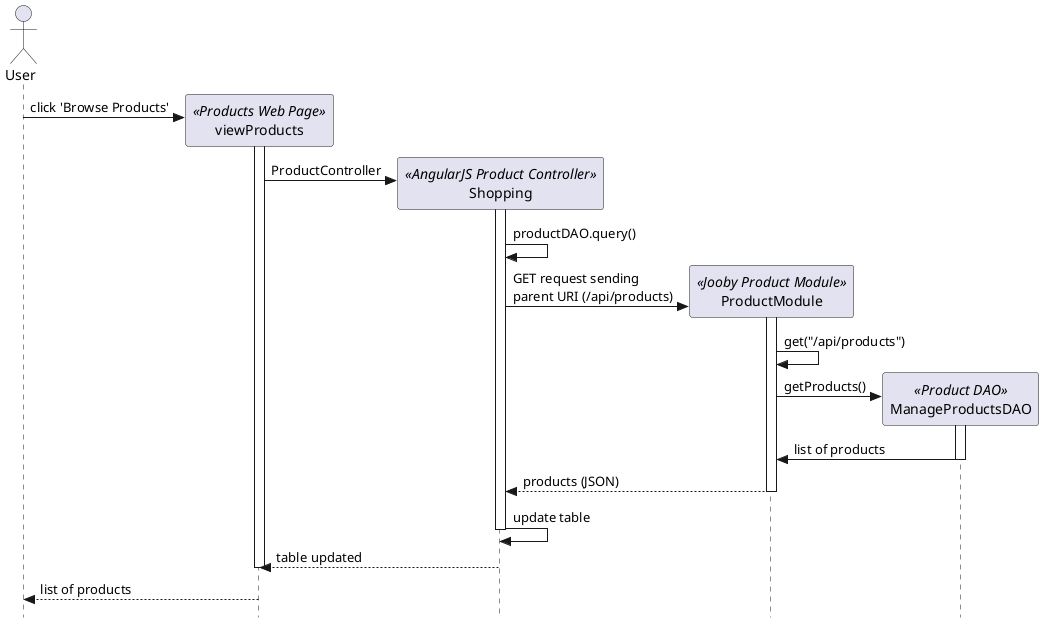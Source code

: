 @startuml

' use strict UML mode
skinparam style strictuml

actor "User" as user

create "viewProducts" as webpage <<Products Web Page>>
user -> webpage++ : click 'Browse Products'

create "Shopping" as js <<AngularJS Product Controller>>
webpage -> js++ : ProductController
js -> js : productDAO.query()

create "ProductModule" as jooby <<Jooby Product Module>>
js -> jooby++ : GET request sending \nparent URI (/api/products)
jooby -> jooby : get("/api/products")

create "ManageProductsDAO" as dao <<Product DAO>>
jooby -> dao++ : getProducts()
dao -> jooby : list of products
dao--

jooby --> js : products (JSON)
jooby--

js -> js : update table
js--

js --> webpage : table updated
webpage--

webpage --> user : list of products


@enduml
